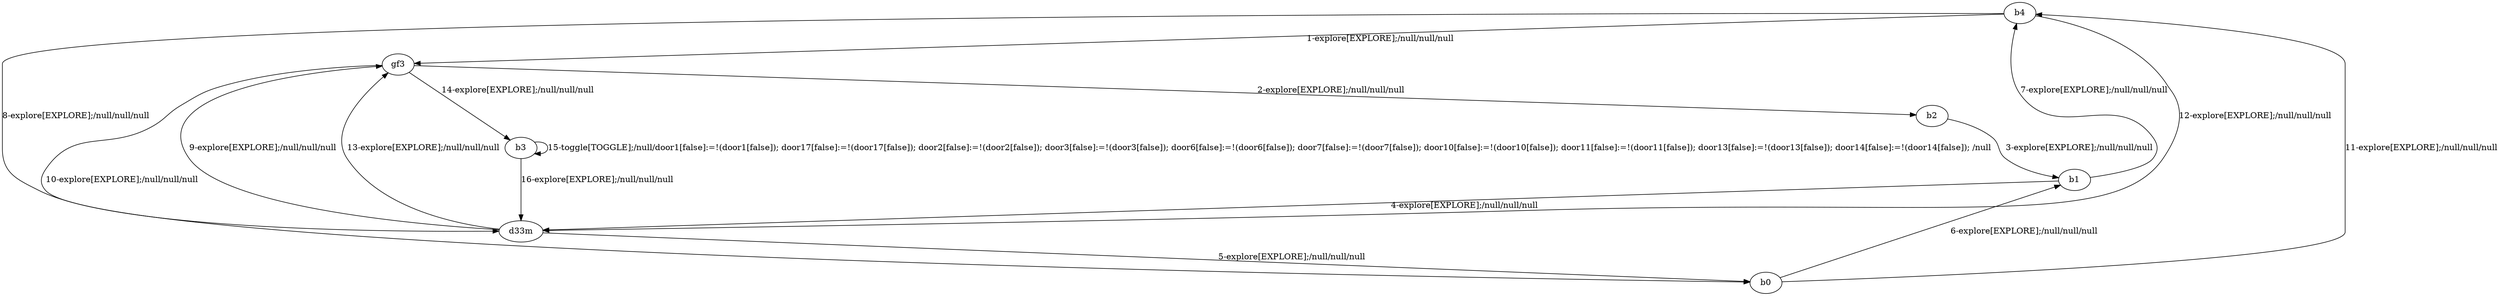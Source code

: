 # Total number of goals covered by this test: 1
# gf3 --> b0

digraph g {
"b4" -> "gf3" [label = "1-explore[EXPLORE];/null/null/null"];
"gf3" -> "b2" [label = "2-explore[EXPLORE];/null/null/null"];
"b2" -> "b1" [label = "3-explore[EXPLORE];/null/null/null"];
"b1" -> "d33m" [label = "4-explore[EXPLORE];/null/null/null"];
"d33m" -> "b0" [label = "5-explore[EXPLORE];/null/null/null"];
"b0" -> "b1" [label = "6-explore[EXPLORE];/null/null/null"];
"b1" -> "b4" [label = "7-explore[EXPLORE];/null/null/null"];
"b4" -> "d33m" [label = "8-explore[EXPLORE];/null/null/null"];
"d33m" -> "gf3" [label = "9-explore[EXPLORE];/null/null/null"];
"gf3" -> "b0" [label = "10-explore[EXPLORE];/null/null/null"];
"b0" -> "b4" [label = "11-explore[EXPLORE];/null/null/null"];
"b4" -> "d33m" [label = "12-explore[EXPLORE];/null/null/null"];
"d33m" -> "gf3" [label = "13-explore[EXPLORE];/null/null/null"];
"gf3" -> "b3" [label = "14-explore[EXPLORE];/null/null/null"];
"b3" -> "b3" [label = "15-toggle[TOGGLE];/null/door1[false]:=!(door1[false]); door17[false]:=!(door17[false]); door2[false]:=!(door2[false]); door3[false]:=!(door3[false]); door6[false]:=!(door6[false]); door7[false]:=!(door7[false]); door10[false]:=!(door10[false]); door11[false]:=!(door11[false]); door13[false]:=!(door13[false]); door14[false]:=!(door14[false]); /null"];
"b3" -> "d33m" [label = "16-explore[EXPLORE];/null/null/null"];
}